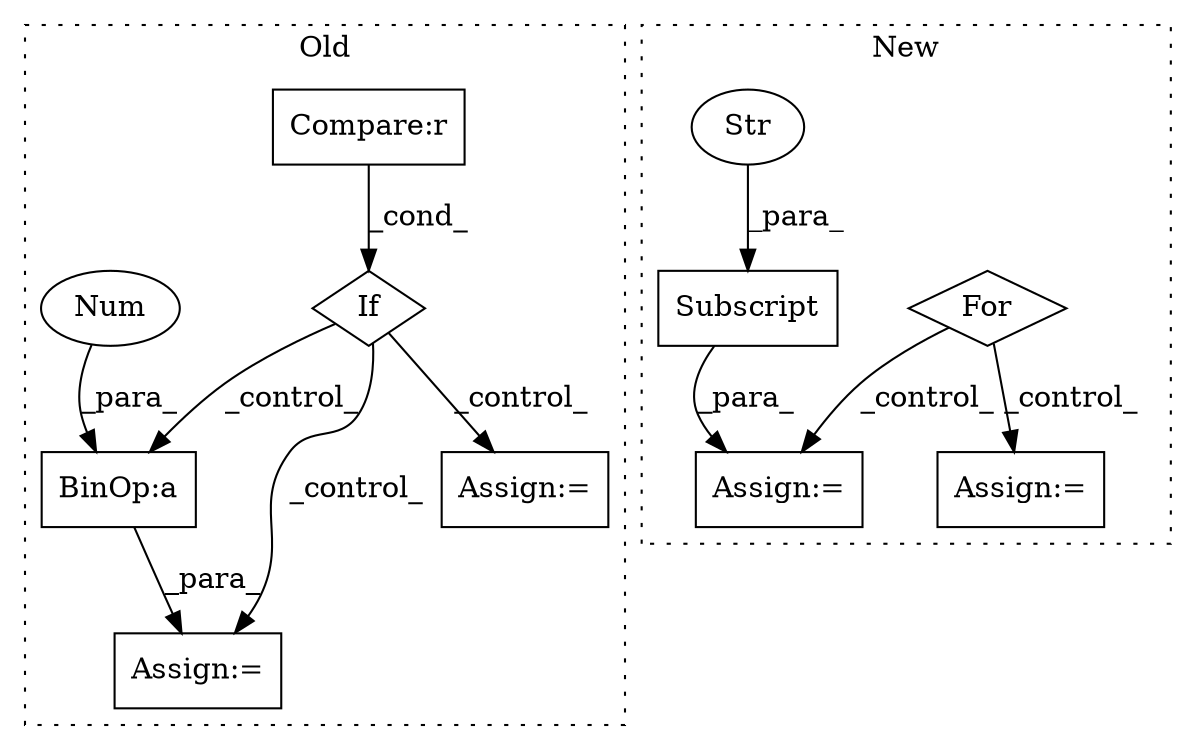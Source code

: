 digraph G {
subgraph cluster0 {
1 [label="If" a="96" s="10340" l="3" shape="diamond"];
3 [label="Compare:r" a="40" s="10296" l="18" shape="box"];
5 [label="Assign:=" a="68" s="10378" l="3" shape="box"];
7 [label="Assign:=" a="68" s="10413" l="3" shape="box"];
10 [label="BinOp:a" a="82" s="10421" l="3" shape="box"];
11 [label="Num" a="76" s="10424" l="1" shape="ellipse"];
label = "Old";
style="dotted";
}
subgraph cluster1 {
2 [label="For" a="107" s="9653,9676" l="4,18" shape="diamond"];
4 [label="Assign:=" a="68" s="9761" l="3" shape="box"];
6 [label="Assign:=" a="68" s="9824" l="3" shape="box"];
8 [label="Subscript" a="63" s="9764,0" l="30,0" shape="box"];
9 [label="Str" a="66" s="9786" l="7" shape="ellipse"];
label = "New";
style="dotted";
}
1 -> 7 [label="_control_"];
1 -> 5 [label="_control_"];
1 -> 10 [label="_control_"];
2 -> 6 [label="_control_"];
2 -> 4 [label="_control_"];
3 -> 1 [label="_cond_"];
8 -> 4 [label="_para_"];
9 -> 8 [label="_para_"];
10 -> 7 [label="_para_"];
11 -> 10 [label="_para_"];
}